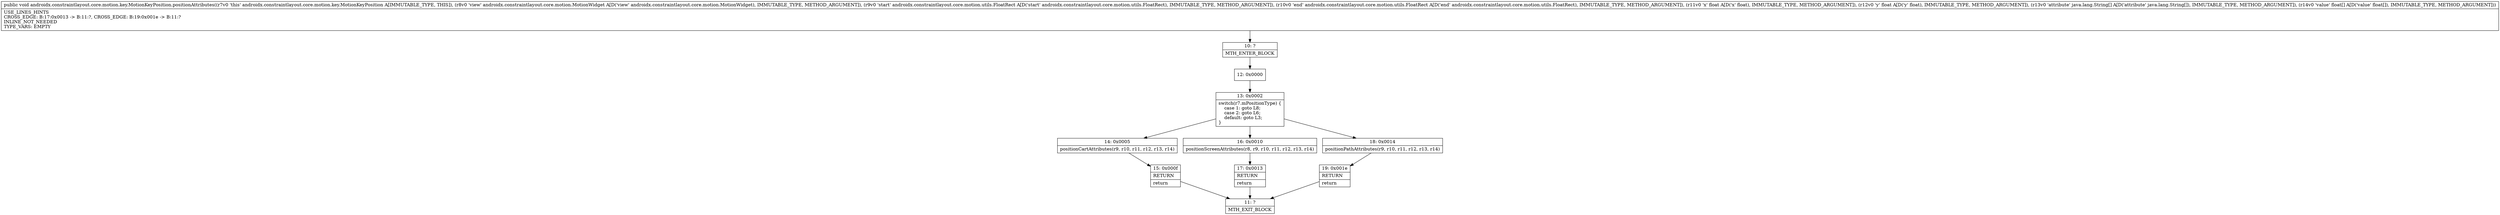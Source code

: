 digraph "CFG forandroidx.constraintlayout.core.motion.key.MotionKeyPosition.positionAttributes(Landroidx\/constraintlayout\/core\/motion\/MotionWidget;Landroidx\/constraintlayout\/core\/motion\/utils\/FloatRect;Landroidx\/constraintlayout\/core\/motion\/utils\/FloatRect;FF[Ljava\/lang\/String;[F)V" {
Node_10 [shape=record,label="{10\:\ ?|MTH_ENTER_BLOCK\l}"];
Node_12 [shape=record,label="{12\:\ 0x0000}"];
Node_13 [shape=record,label="{13\:\ 0x0002|switch(r7.mPositionType) \{\l    case 1: goto L8;\l    case 2: goto L6;\l    default: goto L3;\l\}\l}"];
Node_14 [shape=record,label="{14\:\ 0x0005|positionCartAttributes(r9, r10, r11, r12, r13, r14)\l}"];
Node_15 [shape=record,label="{15\:\ 0x000f|RETURN\l|return\l}"];
Node_11 [shape=record,label="{11\:\ ?|MTH_EXIT_BLOCK\l}"];
Node_16 [shape=record,label="{16\:\ 0x0010|positionScreenAttributes(r8, r9, r10, r11, r12, r13, r14)\l}"];
Node_17 [shape=record,label="{17\:\ 0x0013|RETURN\l|return\l}"];
Node_18 [shape=record,label="{18\:\ 0x0014|positionPathAttributes(r9, r10, r11, r12, r13, r14)\l}"];
Node_19 [shape=record,label="{19\:\ 0x001e|RETURN\l|return\l}"];
MethodNode[shape=record,label="{public void androidx.constraintlayout.core.motion.key.MotionKeyPosition.positionAttributes((r7v0 'this' androidx.constraintlayout.core.motion.key.MotionKeyPosition A[IMMUTABLE_TYPE, THIS]), (r8v0 'view' androidx.constraintlayout.core.motion.MotionWidget A[D('view' androidx.constraintlayout.core.motion.MotionWidget), IMMUTABLE_TYPE, METHOD_ARGUMENT]), (r9v0 'start' androidx.constraintlayout.core.motion.utils.FloatRect A[D('start' androidx.constraintlayout.core.motion.utils.FloatRect), IMMUTABLE_TYPE, METHOD_ARGUMENT]), (r10v0 'end' androidx.constraintlayout.core.motion.utils.FloatRect A[D('end' androidx.constraintlayout.core.motion.utils.FloatRect), IMMUTABLE_TYPE, METHOD_ARGUMENT]), (r11v0 'x' float A[D('x' float), IMMUTABLE_TYPE, METHOD_ARGUMENT]), (r12v0 'y' float A[D('y' float), IMMUTABLE_TYPE, METHOD_ARGUMENT]), (r13v0 'attribute' java.lang.String[] A[D('attribute' java.lang.String[]), IMMUTABLE_TYPE, METHOD_ARGUMENT]), (r14v0 'value' float[] A[D('value' float[]), IMMUTABLE_TYPE, METHOD_ARGUMENT]))  | USE_LINES_HINTS\lCROSS_EDGE: B:17:0x0013 \-\> B:11:?, CROSS_EDGE: B:19:0x001e \-\> B:11:?\lINLINE_NOT_NEEDED\lTYPE_VARS: EMPTY\l}"];
MethodNode -> Node_10;Node_10 -> Node_12;
Node_12 -> Node_13;
Node_13 -> Node_14;
Node_13 -> Node_16;
Node_13 -> Node_18;
Node_14 -> Node_15;
Node_15 -> Node_11;
Node_16 -> Node_17;
Node_17 -> Node_11;
Node_18 -> Node_19;
Node_19 -> Node_11;
}

